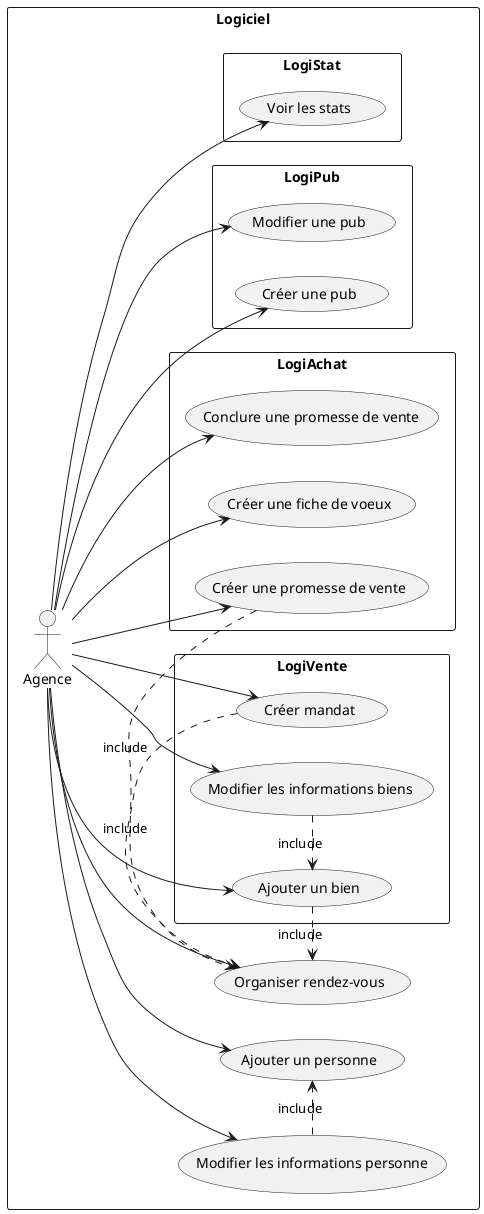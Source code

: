 @startuml
left to right direction


rectangle "Logiciel" {

    Agence --> (Ajouter un personne)
    Agence --> (Modifier les informations personne)
    (Modifier les informations personne) .> (Ajouter un personne) : include
    Agence --> (Organiser rendez-vous)


    rectangle "LogiVente"{
        Agence --> (Ajouter un bien)
        (Ajouter un bien) .> (Organiser rendez-vous) : include
        Agence --> (Modifier les informations biens)
        (Modifier les informations biens) .> (Ajouter un bien) : include
        Agence --> (Créer mandat)
        (Créer mandat) .> (Organiser rendez-vous) : include

    }
    rectangle "LogiAchat"{
        Agence --> (Créer une fiche de voeux)
        Agence --> (Créer une promesse de vente)
        (Créer une promesse de vente) .> (Organiser rendez-vous) : include
        Agence --> (Conclure une promesse de vente)
    }

    rectangle "LogiPub"{
        Agence --> (Créer une pub)
        Agence --> (Modifier une pub)
    }
    rectangle "LogiStat"{
        Agence --> (Voir les stats)
    }

}


@enduml
